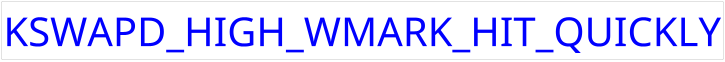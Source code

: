 @startuml

skinparam ComponentStyle rectangle
hide stereotype
scale 1/5

skinparam Component {
    FontSize 200
    FontColor Blue
    RoundCorner 10
    BorderThickness 0
    BackgroundColor transparent
    BorderThickness<<text>> 0
    BackgroundColor<<text>> transparent
    FontColor<<box>> transparent
}

component cp [
KSWAPD_HIGH_WMARK_HIT_QUICKLY
]
@enduml
